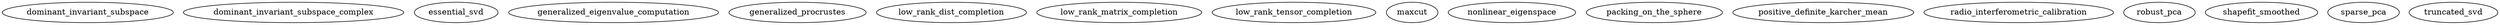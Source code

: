 /* Created by mdot for Matlab */
digraph m2html {

  dominant_invariant_subspace [URL="dominant_invariant_subspace.html"];
  dominant_invariant_subspace_complex [URL="dominant_invariant_subspace_complex.html"];
  essential_svd [URL="essential_svd.html"];
  generalized_eigenvalue_computation [URL="generalized_eigenvalue_computation.html"];
  generalized_procrustes [URL="generalized_procrustes.html"];
  low_rank_dist_completion [URL="low_rank_dist_completion.html"];
  low_rank_matrix_completion [URL="low_rank_matrix_completion.html"];
  low_rank_tensor_completion [URL="low_rank_tensor_completion.html"];
  maxcut [URL="maxcut.html"];
  nonlinear_eigenspace [URL="nonlinear_eigenspace.html"];
  packing_on_the_sphere [URL="packing_on_the_sphere.html"];
  positive_definite_karcher_mean [URL="positive_definite_karcher_mean.html"];
  radio_interferometric_calibration [URL="radio_interferometric_calibration.html"];
  robust_pca [URL="robust_pca.html"];
  shapefit_smoothed [URL="shapefit_smoothed.html"];
  sparse_pca [URL="sparse_pca.html"];
  truncated_svd [URL="truncated_svd.html"];
}